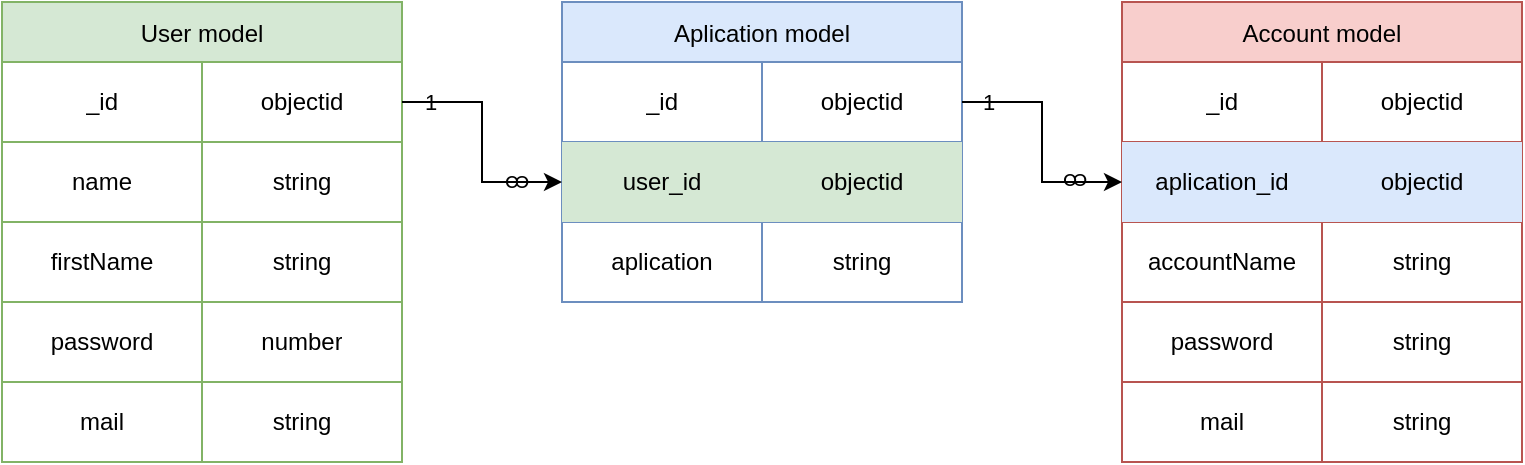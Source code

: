 <mxfile version="22.0.8" type="github">
  <diagram name="Страница — 1" id="TE5R_pztaHRHn0Inv4UC">
    <mxGraphModel dx="1386" dy="777" grid="1" gridSize="10" guides="1" tooltips="1" connect="1" arrows="1" fold="1" page="1" pageScale="1" pageWidth="827" pageHeight="1169" math="0" shadow="0">
      <root>
        <mxCell id="0" />
        <mxCell id="1" parent="0" />
        <mxCell id="DBawXhb-WVIawe-0IO2z-1" value="User model" style="shape=table;startSize=30;container=1;collapsible=0;childLayout=tableLayout;labelBackgroundColor=none;fillColor=#d5e8d4;strokeColor=#82b366;" vertex="1" parent="1">
          <mxGeometry x="40" y="200" width="200" height="230" as="geometry" />
        </mxCell>
        <mxCell id="DBawXhb-WVIawe-0IO2z-2" value="" style="shape=tableRow;horizontal=0;startSize=0;swimlaneHead=0;swimlaneBody=0;top=0;left=0;bottom=0;right=0;collapsible=0;dropTarget=0;fillColor=none;points=[[0,0.5],[1,0.5]];portConstraint=eastwest;labelBackgroundColor=none;" vertex="1" parent="DBawXhb-WVIawe-0IO2z-1">
          <mxGeometry y="30" width="200" height="40" as="geometry" />
        </mxCell>
        <mxCell id="DBawXhb-WVIawe-0IO2z-3" value="_id" style="shape=partialRectangle;html=1;whiteSpace=wrap;connectable=0;overflow=hidden;fillColor=none;top=0;left=0;bottom=0;right=0;pointerEvents=1;labelBackgroundColor=none;" vertex="1" parent="DBawXhb-WVIawe-0IO2z-2">
          <mxGeometry width="100" height="40" as="geometry">
            <mxRectangle width="100" height="40" as="alternateBounds" />
          </mxGeometry>
        </mxCell>
        <mxCell id="DBawXhb-WVIawe-0IO2z-4" value="objectid" style="shape=partialRectangle;html=1;whiteSpace=wrap;connectable=0;overflow=hidden;fillColor=none;top=0;left=0;bottom=0;right=0;pointerEvents=1;labelBackgroundColor=none;" vertex="1" parent="DBawXhb-WVIawe-0IO2z-2">
          <mxGeometry x="100" width="100" height="40" as="geometry">
            <mxRectangle width="100" height="40" as="alternateBounds" />
          </mxGeometry>
        </mxCell>
        <mxCell id="DBawXhb-WVIawe-0IO2z-5" value="" style="shape=tableRow;horizontal=0;startSize=0;swimlaneHead=0;swimlaneBody=0;top=0;left=0;bottom=0;right=0;collapsible=0;dropTarget=0;fillColor=none;points=[[0,0.5],[1,0.5]];portConstraint=eastwest;labelBackgroundColor=none;" vertex="1" parent="DBawXhb-WVIawe-0IO2z-1">
          <mxGeometry y="70" width="200" height="40" as="geometry" />
        </mxCell>
        <mxCell id="DBawXhb-WVIawe-0IO2z-6" value="name" style="shape=partialRectangle;html=1;whiteSpace=wrap;connectable=0;overflow=hidden;fillColor=none;top=0;left=0;bottom=0;right=0;pointerEvents=1;labelBackgroundColor=none;" vertex="1" parent="DBawXhb-WVIawe-0IO2z-5">
          <mxGeometry width="100" height="40" as="geometry">
            <mxRectangle width="100" height="40" as="alternateBounds" />
          </mxGeometry>
        </mxCell>
        <mxCell id="DBawXhb-WVIawe-0IO2z-7" value="string" style="shape=partialRectangle;html=1;whiteSpace=wrap;connectable=0;overflow=hidden;fillColor=none;top=0;left=0;bottom=0;right=0;pointerEvents=1;labelBackgroundColor=none;" vertex="1" parent="DBawXhb-WVIawe-0IO2z-5">
          <mxGeometry x="100" width="100" height="40" as="geometry">
            <mxRectangle width="100" height="40" as="alternateBounds" />
          </mxGeometry>
        </mxCell>
        <mxCell id="DBawXhb-WVIawe-0IO2z-8" value="" style="shape=tableRow;horizontal=0;startSize=0;swimlaneHead=0;swimlaneBody=0;top=0;left=0;bottom=0;right=0;collapsible=0;dropTarget=0;fillColor=none;points=[[0,0.5],[1,0.5]];portConstraint=eastwest;labelBackgroundColor=none;" vertex="1" parent="DBawXhb-WVIawe-0IO2z-1">
          <mxGeometry y="110" width="200" height="40" as="geometry" />
        </mxCell>
        <mxCell id="DBawXhb-WVIawe-0IO2z-9" value="firstName" style="shape=partialRectangle;html=1;whiteSpace=wrap;connectable=0;overflow=hidden;fillColor=none;top=0;left=0;bottom=0;right=0;pointerEvents=1;labelBackgroundColor=none;" vertex="1" parent="DBawXhb-WVIawe-0IO2z-8">
          <mxGeometry width="100" height="40" as="geometry">
            <mxRectangle width="100" height="40" as="alternateBounds" />
          </mxGeometry>
        </mxCell>
        <mxCell id="DBawXhb-WVIawe-0IO2z-10" value="string" style="shape=partialRectangle;html=1;whiteSpace=wrap;connectable=0;overflow=hidden;fillColor=none;top=0;left=0;bottom=0;right=0;pointerEvents=1;labelBackgroundColor=none;" vertex="1" parent="DBawXhb-WVIawe-0IO2z-8">
          <mxGeometry x="100" width="100" height="40" as="geometry">
            <mxRectangle width="100" height="40" as="alternateBounds" />
          </mxGeometry>
        </mxCell>
        <mxCell id="DBawXhb-WVIawe-0IO2z-11" value="" style="shape=tableRow;horizontal=0;startSize=0;swimlaneHead=0;swimlaneBody=0;top=0;left=0;bottom=0;right=0;collapsible=0;dropTarget=0;fillColor=none;points=[[0,0.5],[1,0.5]];portConstraint=eastwest;labelBackgroundColor=none;" vertex="1" parent="DBawXhb-WVIawe-0IO2z-1">
          <mxGeometry y="150" width="200" height="40" as="geometry" />
        </mxCell>
        <mxCell id="DBawXhb-WVIawe-0IO2z-12" value="password" style="shape=partialRectangle;html=1;whiteSpace=wrap;connectable=0;overflow=hidden;fillColor=none;top=0;left=0;bottom=0;right=0;pointerEvents=1;labelBackgroundColor=none;" vertex="1" parent="DBawXhb-WVIawe-0IO2z-11">
          <mxGeometry width="100" height="40" as="geometry">
            <mxRectangle width="100" height="40" as="alternateBounds" />
          </mxGeometry>
        </mxCell>
        <mxCell id="DBawXhb-WVIawe-0IO2z-13" value="number" style="shape=partialRectangle;html=1;whiteSpace=wrap;connectable=0;overflow=hidden;fillColor=none;top=0;left=0;bottom=0;right=0;pointerEvents=1;labelBackgroundColor=none;" vertex="1" parent="DBawXhb-WVIawe-0IO2z-11">
          <mxGeometry x="100" width="100" height="40" as="geometry">
            <mxRectangle width="100" height="40" as="alternateBounds" />
          </mxGeometry>
        </mxCell>
        <mxCell id="DBawXhb-WVIawe-0IO2z-14" value="" style="shape=tableRow;horizontal=0;startSize=0;swimlaneHead=0;swimlaneBody=0;top=0;left=0;bottom=0;right=0;collapsible=0;dropTarget=0;fillColor=none;points=[[0,0.5],[1,0.5]];portConstraint=eastwest;labelBackgroundColor=none;" vertex="1" parent="DBawXhb-WVIawe-0IO2z-1">
          <mxGeometry y="190" width="200" height="40" as="geometry" />
        </mxCell>
        <mxCell id="DBawXhb-WVIawe-0IO2z-15" value="mail" style="shape=partialRectangle;html=1;whiteSpace=wrap;connectable=0;overflow=hidden;fillColor=none;top=0;left=0;bottom=0;right=0;pointerEvents=1;labelBackgroundColor=none;" vertex="1" parent="DBawXhb-WVIawe-0IO2z-14">
          <mxGeometry width="100" height="40" as="geometry">
            <mxRectangle width="100" height="40" as="alternateBounds" />
          </mxGeometry>
        </mxCell>
        <mxCell id="DBawXhb-WVIawe-0IO2z-16" value="string" style="shape=partialRectangle;html=1;whiteSpace=wrap;connectable=0;overflow=hidden;fillColor=none;top=0;left=0;bottom=0;right=0;pointerEvents=1;labelBackgroundColor=none;" vertex="1" parent="DBawXhb-WVIawe-0IO2z-14">
          <mxGeometry x="100" width="100" height="40" as="geometry">
            <mxRectangle width="100" height="40" as="alternateBounds" />
          </mxGeometry>
        </mxCell>
        <mxCell id="DBawXhb-WVIawe-0IO2z-17" value="Aplication model" style="shape=table;startSize=30;container=1;collapsible=0;childLayout=tableLayout;labelBackgroundColor=none;fillColor=#dae8fc;strokeColor=#6c8ebf;" vertex="1" parent="1">
          <mxGeometry x="320" y="200" width="200" height="150" as="geometry" />
        </mxCell>
        <mxCell id="DBawXhb-WVIawe-0IO2z-18" value="" style="shape=tableRow;horizontal=0;startSize=0;swimlaneHead=0;swimlaneBody=0;top=0;left=0;bottom=0;right=0;collapsible=0;dropTarget=0;fillColor=none;points=[[0,0.5],[1,0.5]];portConstraint=eastwest;labelBackgroundColor=none;" vertex="1" parent="DBawXhb-WVIawe-0IO2z-17">
          <mxGeometry y="30" width="200" height="40" as="geometry" />
        </mxCell>
        <mxCell id="DBawXhb-WVIawe-0IO2z-19" value="_id" style="shape=partialRectangle;html=1;whiteSpace=wrap;connectable=0;overflow=hidden;fillColor=none;top=0;left=0;bottom=0;right=0;pointerEvents=1;labelBackgroundColor=none;" vertex="1" parent="DBawXhb-WVIawe-0IO2z-18">
          <mxGeometry width="100" height="40" as="geometry">
            <mxRectangle width="100" height="40" as="alternateBounds" />
          </mxGeometry>
        </mxCell>
        <mxCell id="DBawXhb-WVIawe-0IO2z-20" value="objectid" style="shape=partialRectangle;html=1;whiteSpace=wrap;connectable=0;overflow=hidden;fillColor=none;top=0;left=0;bottom=0;right=0;pointerEvents=1;labelBackgroundColor=none;" vertex="1" parent="DBawXhb-WVIawe-0IO2z-18">
          <mxGeometry x="100" width="100" height="40" as="geometry">
            <mxRectangle width="100" height="40" as="alternateBounds" />
          </mxGeometry>
        </mxCell>
        <mxCell id="DBawXhb-WVIawe-0IO2z-21" value="" style="shape=tableRow;horizontal=0;startSize=0;swimlaneHead=0;swimlaneBody=0;top=0;left=0;bottom=0;right=0;collapsible=0;dropTarget=0;fillColor=none;points=[[0,0.5],[1,0.5]];portConstraint=eastwest;labelBackgroundColor=none;" vertex="1" parent="DBawXhb-WVIawe-0IO2z-17">
          <mxGeometry y="70" width="200" height="40" as="geometry" />
        </mxCell>
        <mxCell id="DBawXhb-WVIawe-0IO2z-22" value="user_id" style="shape=partialRectangle;html=1;whiteSpace=wrap;connectable=0;overflow=hidden;fillColor=#d5e8d4;top=0;left=0;bottom=0;right=0;pointerEvents=1;labelBackgroundColor=none;strokeColor=#82b366;" vertex="1" parent="DBawXhb-WVIawe-0IO2z-21">
          <mxGeometry width="100" height="40" as="geometry">
            <mxRectangle width="100" height="40" as="alternateBounds" />
          </mxGeometry>
        </mxCell>
        <mxCell id="DBawXhb-WVIawe-0IO2z-23" value="objectid" style="shape=partialRectangle;html=1;whiteSpace=wrap;connectable=0;overflow=hidden;fillColor=#d5e8d4;top=0;left=0;bottom=0;right=0;pointerEvents=1;labelBackgroundColor=none;strokeColor=#82b366;" vertex="1" parent="DBawXhb-WVIawe-0IO2z-21">
          <mxGeometry x="100" width="100" height="40" as="geometry">
            <mxRectangle width="100" height="40" as="alternateBounds" />
          </mxGeometry>
        </mxCell>
        <mxCell id="DBawXhb-WVIawe-0IO2z-24" value="" style="shape=tableRow;horizontal=0;startSize=0;swimlaneHead=0;swimlaneBody=0;top=0;left=0;bottom=0;right=0;collapsible=0;dropTarget=0;fillColor=none;points=[[0,0.5],[1,0.5]];portConstraint=eastwest;labelBackgroundColor=none;" vertex="1" parent="DBawXhb-WVIawe-0IO2z-17">
          <mxGeometry y="110" width="200" height="40" as="geometry" />
        </mxCell>
        <mxCell id="DBawXhb-WVIawe-0IO2z-25" value="aplication" style="shape=partialRectangle;html=1;whiteSpace=wrap;connectable=0;overflow=hidden;fillColor=none;top=0;left=0;bottom=0;right=0;pointerEvents=1;labelBackgroundColor=none;" vertex="1" parent="DBawXhb-WVIawe-0IO2z-24">
          <mxGeometry width="100" height="40" as="geometry">
            <mxRectangle width="100" height="40" as="alternateBounds" />
          </mxGeometry>
        </mxCell>
        <mxCell id="DBawXhb-WVIawe-0IO2z-26" value="string" style="shape=partialRectangle;html=1;whiteSpace=wrap;connectable=0;overflow=hidden;fillColor=none;top=0;left=0;bottom=0;right=0;pointerEvents=1;labelBackgroundColor=none;" vertex="1" parent="DBawXhb-WVIawe-0IO2z-24">
          <mxGeometry x="100" width="100" height="40" as="geometry">
            <mxRectangle width="100" height="40" as="alternateBounds" />
          </mxGeometry>
        </mxCell>
        <mxCell id="DBawXhb-WVIawe-0IO2z-27" style="edgeStyle=orthogonalEdgeStyle;rounded=0;orthogonalLoop=1;jettySize=auto;html=1;labelBackgroundColor=none;fontColor=default;" edge="1" parent="1" source="DBawXhb-WVIawe-0IO2z-2" target="DBawXhb-WVIawe-0IO2z-21">
          <mxGeometry relative="1" as="geometry" />
        </mxCell>
        <mxCell id="DBawXhb-WVIawe-0IO2z-28" value="1" style="edgeLabel;html=1;align=center;verticalAlign=middle;resizable=0;points=[];labelBackgroundColor=none;" vertex="1" connectable="0" parent="DBawXhb-WVIawe-0IO2z-27">
          <mxGeometry x="-0.778" relative="1" as="geometry">
            <mxPoint as="offset" />
          </mxGeometry>
        </mxCell>
        <mxCell id="DBawXhb-WVIawe-0IO2z-29" value="ထ" style="edgeLabel;html=1;align=center;verticalAlign=middle;resizable=0;points=[];labelBackgroundColor=none;" vertex="1" connectable="0" parent="DBawXhb-WVIawe-0IO2z-27">
          <mxGeometry x="0.664" y="1" relative="1" as="geometry">
            <mxPoint x="-3" as="offset" />
          </mxGeometry>
        </mxCell>
        <mxCell id="DBawXhb-WVIawe-0IO2z-30" value="Account model" style="shape=table;startSize=30;container=1;collapsible=0;childLayout=tableLayout;labelBackgroundColor=none;fillColor=#f8cecc;strokeColor=#b85450;" vertex="1" parent="1">
          <mxGeometry x="600" y="200" width="200" height="230" as="geometry" />
        </mxCell>
        <mxCell id="DBawXhb-WVIawe-0IO2z-31" value="" style="shape=tableRow;horizontal=0;startSize=0;swimlaneHead=0;swimlaneBody=0;top=0;left=0;bottom=0;right=0;collapsible=0;dropTarget=0;fillColor=none;points=[[0,0.5],[1,0.5]];portConstraint=eastwest;labelBackgroundColor=none;" vertex="1" parent="DBawXhb-WVIawe-0IO2z-30">
          <mxGeometry y="30" width="200" height="40" as="geometry" />
        </mxCell>
        <mxCell id="DBawXhb-WVIawe-0IO2z-32" value="_id" style="shape=partialRectangle;html=1;whiteSpace=wrap;connectable=0;overflow=hidden;fillColor=none;top=0;left=0;bottom=0;right=0;pointerEvents=1;labelBackgroundColor=none;" vertex="1" parent="DBawXhb-WVIawe-0IO2z-31">
          <mxGeometry width="100" height="40" as="geometry">
            <mxRectangle width="100" height="40" as="alternateBounds" />
          </mxGeometry>
        </mxCell>
        <mxCell id="DBawXhb-WVIawe-0IO2z-33" value="objectid" style="shape=partialRectangle;html=1;whiteSpace=wrap;connectable=0;overflow=hidden;fillColor=none;top=0;left=0;bottom=0;right=0;pointerEvents=1;labelBackgroundColor=none;" vertex="1" parent="DBawXhb-WVIawe-0IO2z-31">
          <mxGeometry x="100" width="100" height="40" as="geometry">
            <mxRectangle width="100" height="40" as="alternateBounds" />
          </mxGeometry>
        </mxCell>
        <mxCell id="DBawXhb-WVIawe-0IO2z-34" value="" style="shape=tableRow;horizontal=0;startSize=0;swimlaneHead=0;swimlaneBody=0;top=0;left=0;bottom=0;right=0;collapsible=0;dropTarget=0;fillColor=none;points=[[0,0.5],[1,0.5]];portConstraint=eastwest;labelBackgroundColor=none;" vertex="1" parent="DBawXhb-WVIawe-0IO2z-30">
          <mxGeometry y="70" width="200" height="40" as="geometry" />
        </mxCell>
        <mxCell id="DBawXhb-WVIawe-0IO2z-35" value="aplication_id" style="shape=partialRectangle;html=1;whiteSpace=wrap;connectable=0;overflow=hidden;fillColor=#dae8fc;top=0;left=0;bottom=0;right=0;pointerEvents=1;labelBackgroundColor=none;strokeColor=#6c8ebf;" vertex="1" parent="DBawXhb-WVIawe-0IO2z-34">
          <mxGeometry width="100" height="40" as="geometry">
            <mxRectangle width="100" height="40" as="alternateBounds" />
          </mxGeometry>
        </mxCell>
        <mxCell id="DBawXhb-WVIawe-0IO2z-36" value="objectid" style="shape=partialRectangle;html=1;whiteSpace=wrap;connectable=0;overflow=hidden;fillColor=#dae8fc;top=0;left=0;bottom=0;right=0;pointerEvents=1;labelBackgroundColor=none;strokeColor=#6c8ebf;" vertex="1" parent="DBawXhb-WVIawe-0IO2z-34">
          <mxGeometry x="100" width="100" height="40" as="geometry">
            <mxRectangle width="100" height="40" as="alternateBounds" />
          </mxGeometry>
        </mxCell>
        <mxCell id="DBawXhb-WVIawe-0IO2z-37" value="" style="shape=tableRow;horizontal=0;startSize=0;swimlaneHead=0;swimlaneBody=0;top=0;left=0;bottom=0;right=0;collapsible=0;dropTarget=0;fillColor=none;points=[[0,0.5],[1,0.5]];portConstraint=eastwest;labelBackgroundColor=none;" vertex="1" parent="DBawXhb-WVIawe-0IO2z-30">
          <mxGeometry y="110" width="200" height="40" as="geometry" />
        </mxCell>
        <mxCell id="DBawXhb-WVIawe-0IO2z-38" value="accountName" style="shape=partialRectangle;html=1;whiteSpace=wrap;connectable=0;overflow=hidden;fillColor=none;top=0;left=0;bottom=0;right=0;pointerEvents=1;labelBackgroundColor=none;" vertex="1" parent="DBawXhb-WVIawe-0IO2z-37">
          <mxGeometry width="100" height="40" as="geometry">
            <mxRectangle width="100" height="40" as="alternateBounds" />
          </mxGeometry>
        </mxCell>
        <mxCell id="DBawXhb-WVIawe-0IO2z-39" value="string" style="shape=partialRectangle;html=1;whiteSpace=wrap;connectable=0;overflow=hidden;fillColor=none;top=0;left=0;bottom=0;right=0;pointerEvents=1;labelBackgroundColor=none;" vertex="1" parent="DBawXhb-WVIawe-0IO2z-37">
          <mxGeometry x="100" width="100" height="40" as="geometry">
            <mxRectangle width="100" height="40" as="alternateBounds" />
          </mxGeometry>
        </mxCell>
        <mxCell id="DBawXhb-WVIawe-0IO2z-40" value="" style="shape=tableRow;horizontal=0;startSize=0;swimlaneHead=0;swimlaneBody=0;top=0;left=0;bottom=0;right=0;collapsible=0;dropTarget=0;fillColor=none;points=[[0,0.5],[1,0.5]];portConstraint=eastwest;labelBackgroundColor=none;" vertex="1" parent="DBawXhb-WVIawe-0IO2z-30">
          <mxGeometry y="150" width="200" height="40" as="geometry" />
        </mxCell>
        <mxCell id="DBawXhb-WVIawe-0IO2z-41" value="password" style="shape=partialRectangle;html=1;whiteSpace=wrap;connectable=0;overflow=hidden;fillColor=none;top=0;left=0;bottom=0;right=0;pointerEvents=1;labelBackgroundColor=none;" vertex="1" parent="DBawXhb-WVIawe-0IO2z-40">
          <mxGeometry width="100" height="40" as="geometry">
            <mxRectangle width="100" height="40" as="alternateBounds" />
          </mxGeometry>
        </mxCell>
        <mxCell id="DBawXhb-WVIawe-0IO2z-42" value="string" style="shape=partialRectangle;html=1;whiteSpace=wrap;connectable=0;overflow=hidden;fillColor=none;top=0;left=0;bottom=0;right=0;pointerEvents=1;labelBackgroundColor=none;" vertex="1" parent="DBawXhb-WVIawe-0IO2z-40">
          <mxGeometry x="100" width="100" height="40" as="geometry">
            <mxRectangle width="100" height="40" as="alternateBounds" />
          </mxGeometry>
        </mxCell>
        <mxCell id="DBawXhb-WVIawe-0IO2z-43" value="" style="shape=tableRow;horizontal=0;startSize=0;swimlaneHead=0;swimlaneBody=0;top=0;left=0;bottom=0;right=0;collapsible=0;dropTarget=0;fillColor=none;points=[[0,0.5],[1,0.5]];portConstraint=eastwest;labelBackgroundColor=none;" vertex="1" parent="DBawXhb-WVIawe-0IO2z-30">
          <mxGeometry y="190" width="200" height="40" as="geometry" />
        </mxCell>
        <mxCell id="DBawXhb-WVIawe-0IO2z-44" value="mail" style="shape=partialRectangle;html=1;whiteSpace=wrap;connectable=0;overflow=hidden;fillColor=none;top=0;left=0;bottom=0;right=0;pointerEvents=1;labelBackgroundColor=none;" vertex="1" parent="DBawXhb-WVIawe-0IO2z-43">
          <mxGeometry width="100" height="40" as="geometry">
            <mxRectangle width="100" height="40" as="alternateBounds" />
          </mxGeometry>
        </mxCell>
        <mxCell id="DBawXhb-WVIawe-0IO2z-45" value="string" style="shape=partialRectangle;html=1;whiteSpace=wrap;connectable=0;overflow=hidden;fillColor=none;top=0;left=0;bottom=0;right=0;pointerEvents=1;labelBackgroundColor=none;" vertex="1" parent="DBawXhb-WVIawe-0IO2z-43">
          <mxGeometry x="100" width="100" height="40" as="geometry">
            <mxRectangle width="100" height="40" as="alternateBounds" />
          </mxGeometry>
        </mxCell>
        <mxCell id="DBawXhb-WVIawe-0IO2z-46" style="edgeStyle=orthogonalEdgeStyle;rounded=0;orthogonalLoop=1;jettySize=auto;html=1;labelBackgroundColor=none;fontColor=default;" edge="1" parent="1" source="DBawXhb-WVIawe-0IO2z-18" target="DBawXhb-WVIawe-0IO2z-34">
          <mxGeometry relative="1" as="geometry" />
        </mxCell>
        <mxCell id="DBawXhb-WVIawe-0IO2z-47" value="1" style="edgeLabel;html=1;align=center;verticalAlign=middle;resizable=0;points=[];labelBackgroundColor=none;" vertex="1" connectable="0" parent="DBawXhb-WVIawe-0IO2z-46">
          <mxGeometry x="-0.666" relative="1" as="geometry">
            <mxPoint x="-7" as="offset" />
          </mxGeometry>
        </mxCell>
        <mxCell id="DBawXhb-WVIawe-0IO2z-48" value="ထ" style="edgeLabel;html=1;align=center;verticalAlign=middle;resizable=0;points=[];labelBackgroundColor=none;" vertex="1" connectable="0" parent="DBawXhb-WVIawe-0IO2z-46">
          <mxGeometry x="0.618" y="2" relative="1" as="geometry">
            <mxPoint x="-1" as="offset" />
          </mxGeometry>
        </mxCell>
      </root>
    </mxGraphModel>
  </diagram>
</mxfile>
